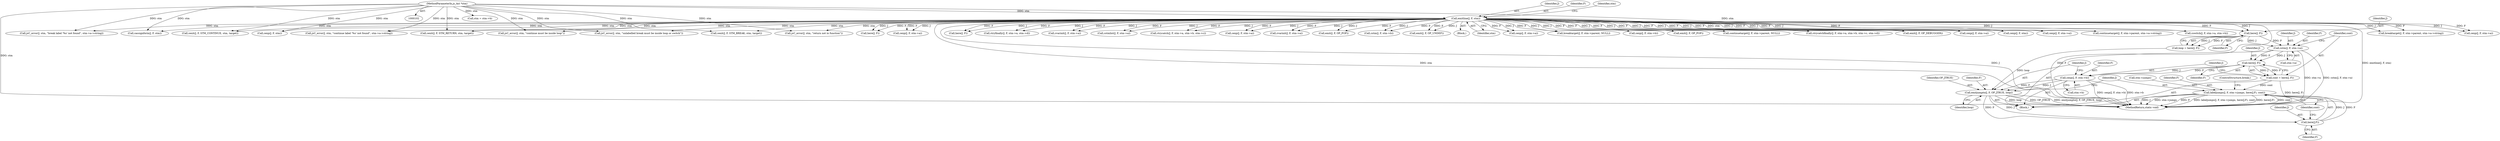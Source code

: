 digraph "0_ghostscript_5008105780c0b0182ea6eda83ad5598f225be3ee@pointer" {
"1000228" [label="(Call,cstm(J, F, stm->a))"];
"1000225" [label="(Call,here(J, F))"];
"1000111" [label="(Call,emitline(J, F, stm))"];
"1000104" [label="(MethodParameterIn,js_Ast *stm)"];
"1000236" [label="(Call,here(J, F))"];
"1000234" [label="(Call,cont = here(J, F))"];
"1000250" [label="(Call,labeljumps(J, F, stm->jumps, here(J,F), cont))"];
"1000239" [label="(Call,cexp(J, F, stm->b))"];
"1000245" [label="(Call,emitjumpto(J, F, OP_JTRUE, loop))"];
"1000256" [label="(Call,here(J,F))"];
"1000602" [label="(Call,cexit(J, F, STM_BREAK, stm, target))"];
"1000414" [label="(Call,cexp(J, F, stm->b))"];
"1000525" [label="(Call,stm = stm->b)"];
"1000561" [label="(Call,breaktarget(J, F, stm->parent, stm->a->string))"];
"1000113" [label="(Identifier,F)"];
"1000199" [label="(Call,cexp(J, F, stm->a))"];
"1000264" [label="(Call,here(J, F))"];
"1000710" [label="(Call,jsC_error(J, stm, \"return not in function\"))"];
"1000738" [label="(Call,cexp(J, F, stm->a))"];
"1000227" [label="(Identifier,F)"];
"1000339" [label="(Call,here(J, F))"];
"1000835" [label="(Call,cexp(J, F, stm))"];
"1000803" [label="(Call,ctryfinally(J, F, stm->a, stm->d))"];
"1000257" [label="(Identifier,J)"];
"1000246" [label="(Identifier,J)"];
"1000440" [label="(Call,cassignforin(J, F, stm))"];
"1000146" [label="(Call,cvarinit(J, F, stm->a))"];
"1000256" [label="(Call,here(J,F))"];
"1000234" [label="(Call,cont = here(J, F))"];
"1000640" [label="(Call,jsC_error(J, stm, \"continue label '%s' not found\", stm->a->string))"];
"1000123" [label="(Call,cstmlist(J, F, stm->a))"];
"1000663" [label="(Call,jsC_error(J, stm, \"continue must be inside loop\"))"];
"1000789" [label="(Call,ctrycatch(J, F, stm->a, stm->b, stm->c))"];
"1000238" [label="(Identifier,F)"];
"1000327" [label="(Call,cexp(J, F, stm->a))"];
"1000226" [label="(Identifier,J)"];
"1000240" [label="(Identifier,J)"];
"1000241" [label="(Identifier,F)"];
"1000235" [label="(Identifier,cont)"];
"1000314" [label="(Call,cvarinit(J, F, stm->a))"];
"1000598" [label="(Call,jsC_error(J, stm, \"unlabelled break must be inside loop or switch\"))"];
"1000825" [label="(Call,emit(J, F, OP_POP))"];
"1000513" [label="(Call,cstm(J, F, stm->b))"];
"1000231" [label="(Call,stm->a)"];
"1000104" [label="(MethodParameterIn,js_Ast *stm)"];
"1000111" [label="(Call,emitline(J, F, stm))"];
"1000575" [label="(Call,jsC_error(J, stm, \"break label '%s' not found\", stm->a->string))"];
"1000695" [label="(Call,emit(J, F, OP_UNDEF))"];
"1000259" [label="(Identifier,cont)"];
"1000251" [label="(Identifier,J)"];
"1000237" [label="(Identifier,J)"];
"1000253" [label="(Call,stm->jumps)"];
"1000242" [label="(Call,stm->b)"];
"1000239" [label="(Call,cexp(J, F, stm->b))"];
"1000223" [label="(Call,loop = here(J, F))"];
"1000252" [label="(Identifier,F)"];
"1000230" [label="(Identifier,F)"];
"1000250" [label="(Call,labeljumps(J, F, stm->jumps, here(J,F), cont))"];
"1000105" [label="(Block,)"];
"1000225" [label="(Call,here(J, F))"];
"1000247" [label="(Identifier,F)"];
"1000844" [label="(MethodReturn,static void)"];
"1000245" [label="(Call,emitjumpto(J, F, OP_JTRUE, loop))"];
"1000229" [label="(Identifier,J)"];
"1000114" [label="(Identifier,stm)"];
"1000159" [label="(Call,cexp(J, F, stm->a))"];
"1000588" [label="(Call,breaktarget(J, F, stm->parent, NULL))"];
"1000667" [label="(Call,cexit(J, F, STM_CONTINUE, stm, target))"];
"1000136" [label="(Call,emit(J, F, OP_POP))"];
"1000714" [label="(Call,cexit(J, F, STM_RETURN, stm, target))"];
"1000117" [label="(Identifier,stm)"];
"1000260" [label="(ControlStructure,break;)"];
"1000258" [label="(Identifier,F)"];
"1000653" [label="(Call,continuetarget(J, F, stm->parent, NULL))"];
"1000773" [label="(Call,ctrycatchfinally(J, F, stm->a, stm->b, stm->c, stm->d))"];
"1000119" [label="(Block,)"];
"1000814" [label="(Call,emit(J, F, OP_DEBUGGER))"];
"1000248" [label="(Identifier,OP_JTRUE)"];
"1000726" [label="(Call,cexp(J, F, stm->a))"];
"1000688" [label="(Call,cexp(J, F, stm->a))"];
"1000626" [label="(Call,continuetarget(J, F, stm->parent, stm->a->string))"];
"1000236" [label="(Call,here(J, F))"];
"1000249" [label="(Identifier,loop)"];
"1000112" [label="(Identifier,J)"];
"1000492" [label="(Call,cswitch(J, F, stm->a, stm->b))"];
"1000228" [label="(Call,cstm(J, F, stm->a))"];
"1000829" [label="(Call,cexp(J, F, stm))"];
"1000228" -> "1000119"  [label="AST: "];
"1000228" -> "1000231"  [label="CFG: "];
"1000229" -> "1000228"  [label="AST: "];
"1000230" -> "1000228"  [label="AST: "];
"1000231" -> "1000228"  [label="AST: "];
"1000235" -> "1000228"  [label="CFG: "];
"1000228" -> "1000844"  [label="DDG: cstm(J, F, stm->a)"];
"1000228" -> "1000844"  [label="DDG: stm->a"];
"1000225" -> "1000228"  [label="DDG: J"];
"1000225" -> "1000228"  [label="DDG: F"];
"1000228" -> "1000236"  [label="DDG: J"];
"1000228" -> "1000236"  [label="DDG: F"];
"1000225" -> "1000223"  [label="AST: "];
"1000225" -> "1000227"  [label="CFG: "];
"1000226" -> "1000225"  [label="AST: "];
"1000227" -> "1000225"  [label="AST: "];
"1000223" -> "1000225"  [label="CFG: "];
"1000225" -> "1000223"  [label="DDG: J"];
"1000225" -> "1000223"  [label="DDG: F"];
"1000111" -> "1000225"  [label="DDG: J"];
"1000111" -> "1000225"  [label="DDG: F"];
"1000111" -> "1000105"  [label="AST: "];
"1000111" -> "1000114"  [label="CFG: "];
"1000112" -> "1000111"  [label="AST: "];
"1000113" -> "1000111"  [label="AST: "];
"1000114" -> "1000111"  [label="AST: "];
"1000117" -> "1000111"  [label="CFG: "];
"1000111" -> "1000844"  [label="DDG: stm"];
"1000111" -> "1000844"  [label="DDG: J"];
"1000111" -> "1000844"  [label="DDG: F"];
"1000111" -> "1000844"  [label="DDG: emitline(J, F, stm)"];
"1000104" -> "1000111"  [label="DDG: stm"];
"1000111" -> "1000123"  [label="DDG: J"];
"1000111" -> "1000123"  [label="DDG: F"];
"1000111" -> "1000136"  [label="DDG: J"];
"1000111" -> "1000136"  [label="DDG: F"];
"1000111" -> "1000146"  [label="DDG: J"];
"1000111" -> "1000146"  [label="DDG: F"];
"1000111" -> "1000159"  [label="DDG: J"];
"1000111" -> "1000159"  [label="DDG: F"];
"1000111" -> "1000199"  [label="DDG: J"];
"1000111" -> "1000199"  [label="DDG: F"];
"1000111" -> "1000264"  [label="DDG: J"];
"1000111" -> "1000264"  [label="DDG: F"];
"1000111" -> "1000314"  [label="DDG: J"];
"1000111" -> "1000314"  [label="DDG: F"];
"1000111" -> "1000327"  [label="DDG: J"];
"1000111" -> "1000327"  [label="DDG: F"];
"1000111" -> "1000339"  [label="DDG: J"];
"1000111" -> "1000339"  [label="DDG: F"];
"1000111" -> "1000414"  [label="DDG: J"];
"1000111" -> "1000414"  [label="DDG: F"];
"1000111" -> "1000440"  [label="DDG: stm"];
"1000111" -> "1000492"  [label="DDG: J"];
"1000111" -> "1000492"  [label="DDG: F"];
"1000111" -> "1000513"  [label="DDG: J"];
"1000111" -> "1000513"  [label="DDG: F"];
"1000111" -> "1000561"  [label="DDG: J"];
"1000111" -> "1000561"  [label="DDG: F"];
"1000111" -> "1000575"  [label="DDG: stm"];
"1000111" -> "1000588"  [label="DDG: J"];
"1000111" -> "1000588"  [label="DDG: F"];
"1000111" -> "1000598"  [label="DDG: stm"];
"1000111" -> "1000602"  [label="DDG: stm"];
"1000111" -> "1000626"  [label="DDG: J"];
"1000111" -> "1000626"  [label="DDG: F"];
"1000111" -> "1000640"  [label="DDG: stm"];
"1000111" -> "1000653"  [label="DDG: J"];
"1000111" -> "1000653"  [label="DDG: F"];
"1000111" -> "1000663"  [label="DDG: stm"];
"1000111" -> "1000667"  [label="DDG: stm"];
"1000111" -> "1000688"  [label="DDG: J"];
"1000111" -> "1000688"  [label="DDG: F"];
"1000111" -> "1000695"  [label="DDG: J"];
"1000111" -> "1000695"  [label="DDG: F"];
"1000111" -> "1000710"  [label="DDG: stm"];
"1000111" -> "1000714"  [label="DDG: stm"];
"1000111" -> "1000726"  [label="DDG: J"];
"1000111" -> "1000726"  [label="DDG: F"];
"1000111" -> "1000738"  [label="DDG: J"];
"1000111" -> "1000738"  [label="DDG: F"];
"1000111" -> "1000773"  [label="DDG: J"];
"1000111" -> "1000773"  [label="DDG: F"];
"1000111" -> "1000789"  [label="DDG: J"];
"1000111" -> "1000789"  [label="DDG: F"];
"1000111" -> "1000803"  [label="DDG: J"];
"1000111" -> "1000803"  [label="DDG: F"];
"1000111" -> "1000814"  [label="DDG: J"];
"1000111" -> "1000814"  [label="DDG: F"];
"1000111" -> "1000825"  [label="DDG: J"];
"1000111" -> "1000825"  [label="DDG: F"];
"1000111" -> "1000829"  [label="DDG: stm"];
"1000111" -> "1000835"  [label="DDG: J"];
"1000111" -> "1000835"  [label="DDG: F"];
"1000111" -> "1000835"  [label="DDG: stm"];
"1000104" -> "1000102"  [label="AST: "];
"1000104" -> "1000844"  [label="DDG: stm"];
"1000104" -> "1000440"  [label="DDG: stm"];
"1000104" -> "1000525"  [label="DDG: stm"];
"1000104" -> "1000575"  [label="DDG: stm"];
"1000104" -> "1000598"  [label="DDG: stm"];
"1000104" -> "1000602"  [label="DDG: stm"];
"1000104" -> "1000640"  [label="DDG: stm"];
"1000104" -> "1000663"  [label="DDG: stm"];
"1000104" -> "1000667"  [label="DDG: stm"];
"1000104" -> "1000710"  [label="DDG: stm"];
"1000104" -> "1000714"  [label="DDG: stm"];
"1000104" -> "1000829"  [label="DDG: stm"];
"1000104" -> "1000835"  [label="DDG: stm"];
"1000236" -> "1000234"  [label="AST: "];
"1000236" -> "1000238"  [label="CFG: "];
"1000237" -> "1000236"  [label="AST: "];
"1000238" -> "1000236"  [label="AST: "];
"1000234" -> "1000236"  [label="CFG: "];
"1000236" -> "1000234"  [label="DDG: J"];
"1000236" -> "1000234"  [label="DDG: F"];
"1000236" -> "1000239"  [label="DDG: J"];
"1000236" -> "1000239"  [label="DDG: F"];
"1000234" -> "1000119"  [label="AST: "];
"1000235" -> "1000234"  [label="AST: "];
"1000240" -> "1000234"  [label="CFG: "];
"1000234" -> "1000844"  [label="DDG: here(J, F)"];
"1000234" -> "1000250"  [label="DDG: cont"];
"1000250" -> "1000119"  [label="AST: "];
"1000250" -> "1000259"  [label="CFG: "];
"1000251" -> "1000250"  [label="AST: "];
"1000252" -> "1000250"  [label="AST: "];
"1000253" -> "1000250"  [label="AST: "];
"1000256" -> "1000250"  [label="AST: "];
"1000259" -> "1000250"  [label="AST: "];
"1000260" -> "1000250"  [label="CFG: "];
"1000250" -> "1000844"  [label="DDG: cont"];
"1000250" -> "1000844"  [label="DDG: J"];
"1000250" -> "1000844"  [label="DDG: stm->jumps"];
"1000250" -> "1000844"  [label="DDG: F"];
"1000250" -> "1000844"  [label="DDG: labeljumps(J, F, stm->jumps, here(J,F), cont)"];
"1000250" -> "1000844"  [label="DDG: here(J,F)"];
"1000256" -> "1000250"  [label="DDG: J"];
"1000256" -> "1000250"  [label="DDG: F"];
"1000239" -> "1000119"  [label="AST: "];
"1000239" -> "1000242"  [label="CFG: "];
"1000240" -> "1000239"  [label="AST: "];
"1000241" -> "1000239"  [label="AST: "];
"1000242" -> "1000239"  [label="AST: "];
"1000246" -> "1000239"  [label="CFG: "];
"1000239" -> "1000844"  [label="DDG: cexp(J, F, stm->b)"];
"1000239" -> "1000844"  [label="DDG: stm->b"];
"1000239" -> "1000245"  [label="DDG: J"];
"1000239" -> "1000245"  [label="DDG: F"];
"1000245" -> "1000119"  [label="AST: "];
"1000245" -> "1000249"  [label="CFG: "];
"1000246" -> "1000245"  [label="AST: "];
"1000247" -> "1000245"  [label="AST: "];
"1000248" -> "1000245"  [label="AST: "];
"1000249" -> "1000245"  [label="AST: "];
"1000251" -> "1000245"  [label="CFG: "];
"1000245" -> "1000844"  [label="DDG: OP_JTRUE"];
"1000245" -> "1000844"  [label="DDG: emitjumpto(J, F, OP_JTRUE, loop)"];
"1000245" -> "1000844"  [label="DDG: loop"];
"1000223" -> "1000245"  [label="DDG: loop"];
"1000245" -> "1000256"  [label="DDG: J"];
"1000245" -> "1000256"  [label="DDG: F"];
"1000256" -> "1000258"  [label="CFG: "];
"1000257" -> "1000256"  [label="AST: "];
"1000258" -> "1000256"  [label="AST: "];
"1000259" -> "1000256"  [label="CFG: "];
}
